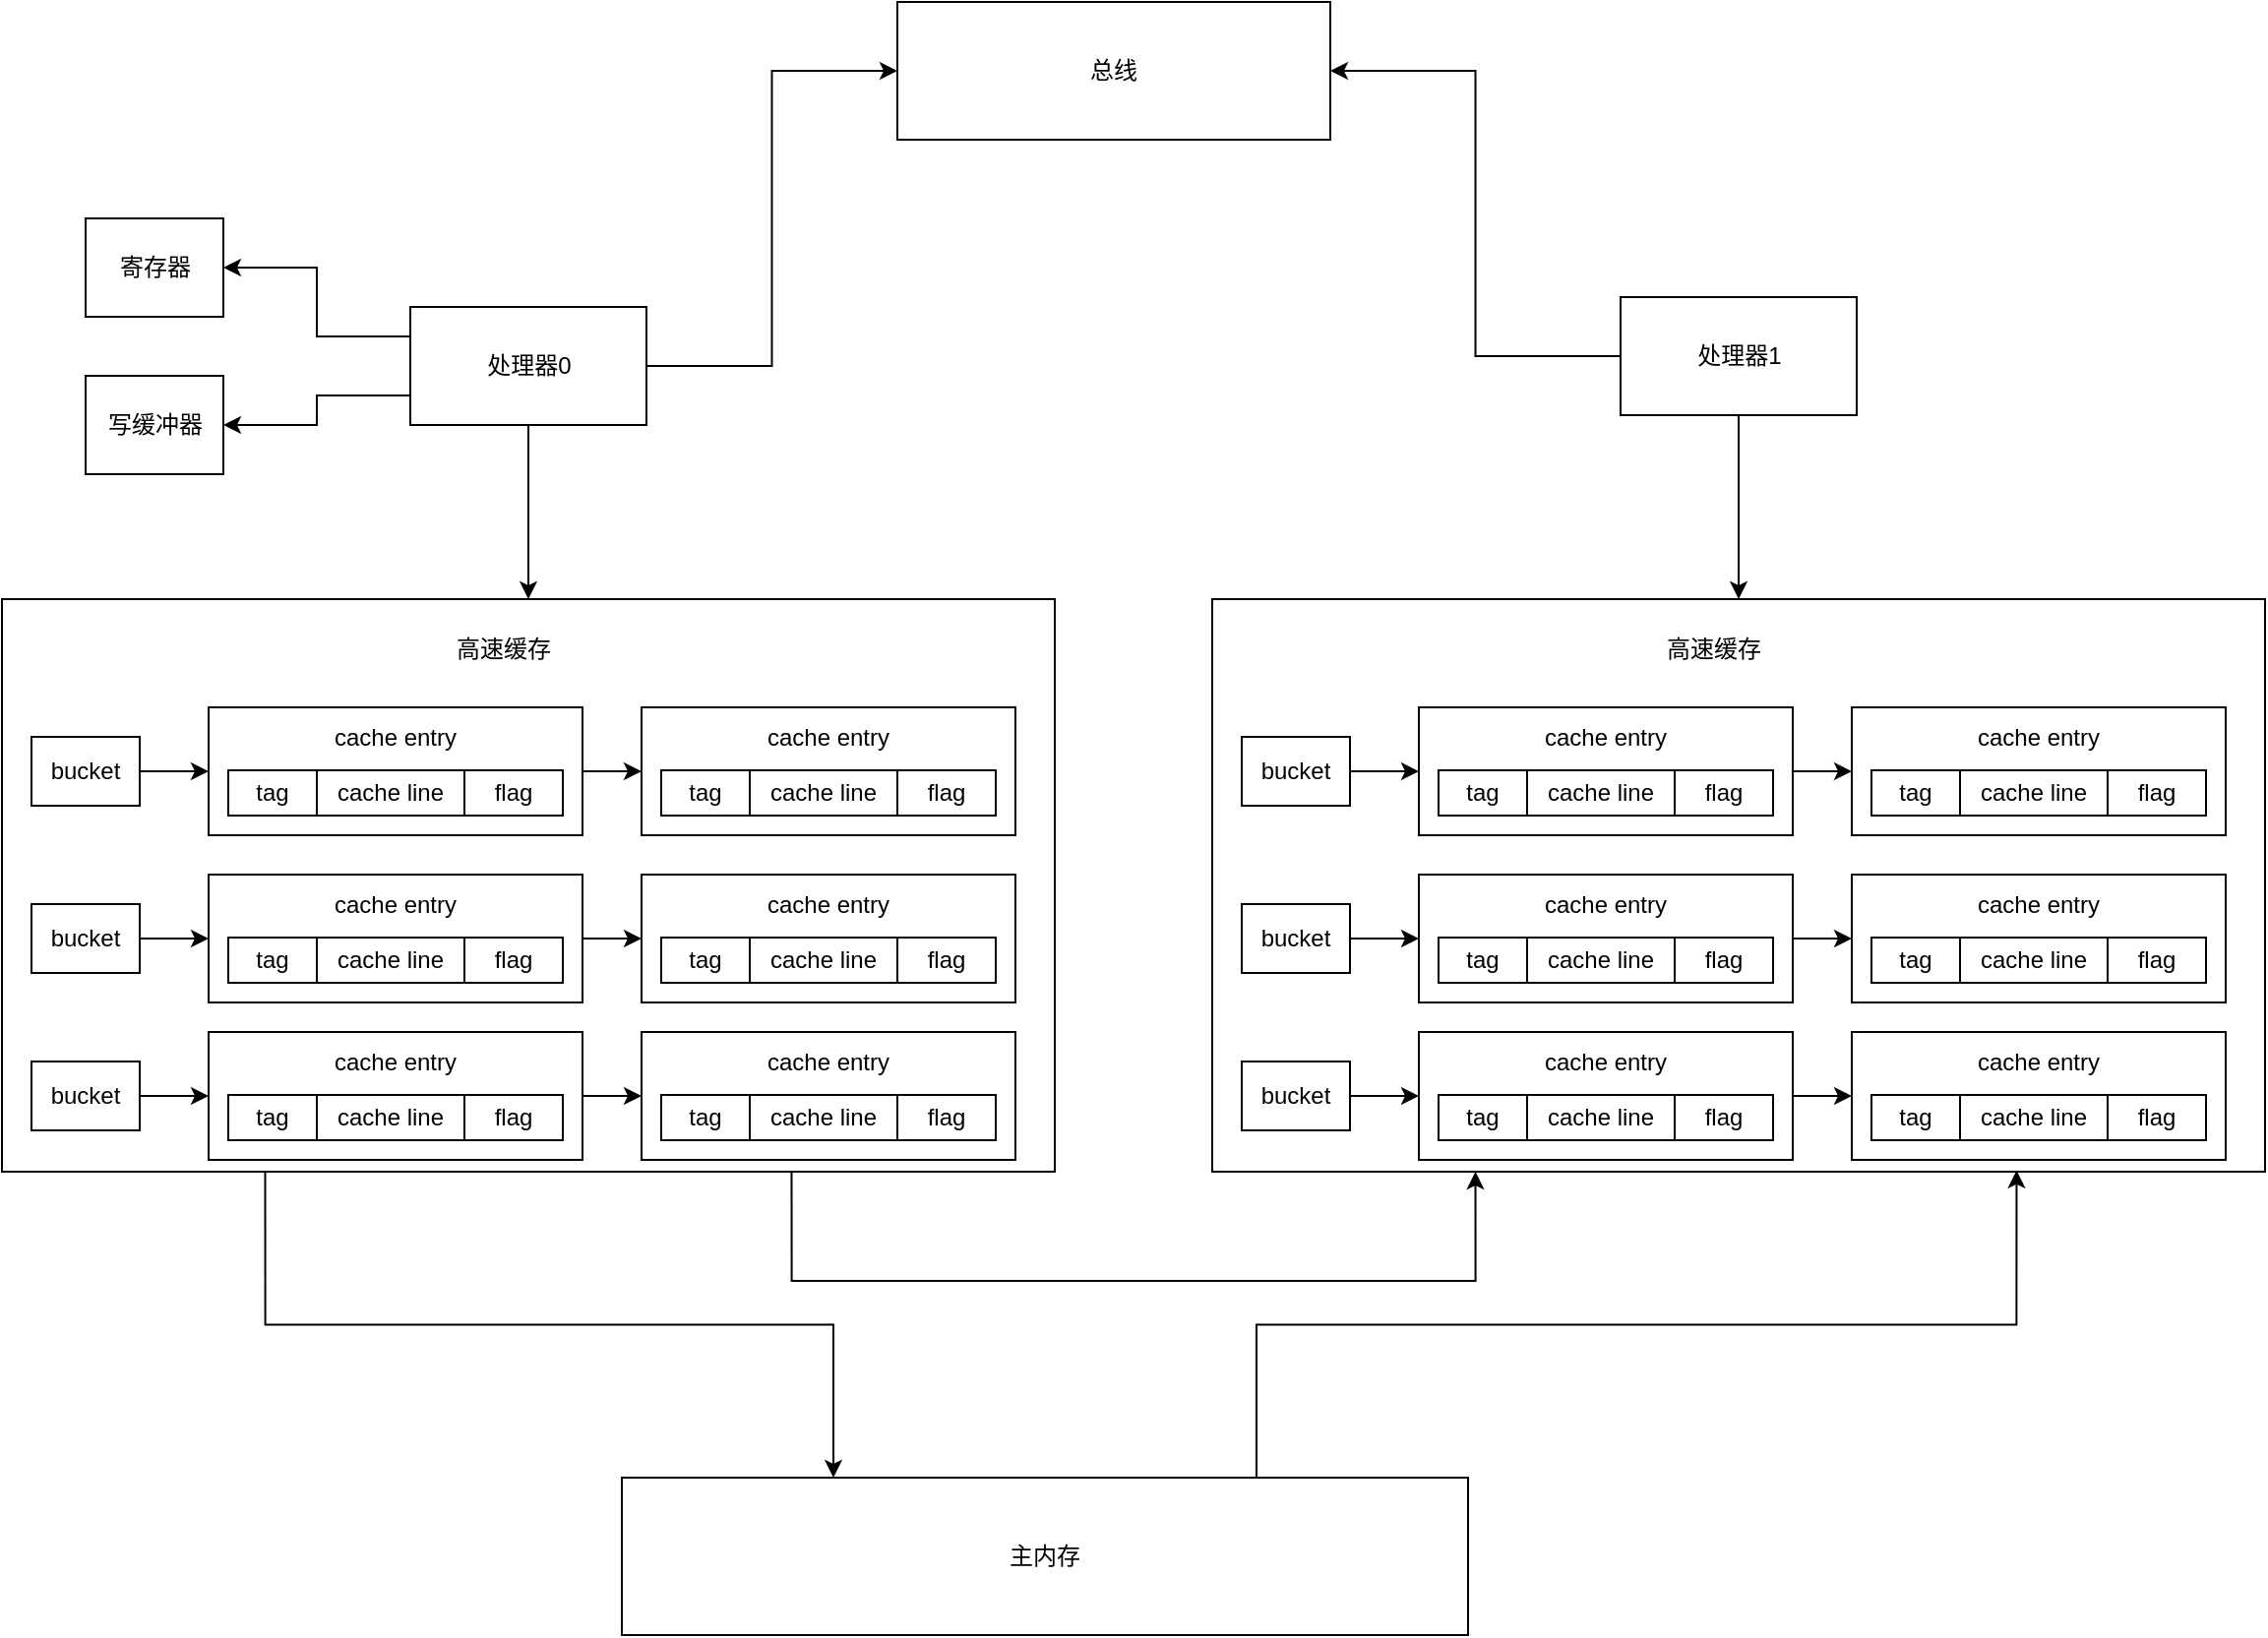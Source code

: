 <mxfile version="12.2.7" type="github" pages="1">
  <diagram id="qkKtIJuSQpfzUgsx-vMu" name="第 1 页">
    <mxGraphModel dx="1422" dy="762" grid="1" gridSize="10" guides="1" tooltips="1" connect="1" arrows="1" fold="1" page="1" pageScale="1" pageWidth="827" pageHeight="1169" math="0" shadow="0">
      <root>
        <mxCell id="0"/>
        <mxCell id="1" parent="0"/>
        <mxCell id="pzOWb0xTZfx2JlrWzjuM-118" style="edgeStyle=orthogonalEdgeStyle;rounded=0;orthogonalLoop=1;jettySize=auto;html=1;" edge="1" parent="1" source="pzOWb0xTZfx2JlrWzjuM-1" target="pzOWb0xTZfx2JlrWzjuM-2">
          <mxGeometry relative="1" as="geometry"/>
        </mxCell>
        <mxCell id="pzOWb0xTZfx2JlrWzjuM-124" style="edgeStyle=orthogonalEdgeStyle;rounded=0;orthogonalLoop=1;jettySize=auto;html=1;entryX=0;entryY=0.5;entryDx=0;entryDy=0;" edge="1" parent="1" source="pzOWb0xTZfx2JlrWzjuM-1" target="pzOWb0xTZfx2JlrWzjuM-117">
          <mxGeometry relative="1" as="geometry"/>
        </mxCell>
        <mxCell id="pzOWb0xTZfx2JlrWzjuM-126" style="edgeStyle=orthogonalEdgeStyle;rounded=0;orthogonalLoop=1;jettySize=auto;html=1;exitX=0;exitY=0.75;exitDx=0;exitDy=0;entryX=1;entryY=0.5;entryDx=0;entryDy=0;" edge="1" parent="1" source="pzOWb0xTZfx2JlrWzjuM-1" target="pzOWb0xTZfx2JlrWzjuM-4">
          <mxGeometry relative="1" as="geometry"/>
        </mxCell>
        <mxCell id="pzOWb0xTZfx2JlrWzjuM-127" style="edgeStyle=orthogonalEdgeStyle;rounded=0;orthogonalLoop=1;jettySize=auto;html=1;exitX=0;exitY=0.25;exitDx=0;exitDy=0;entryX=1;entryY=0.5;entryDx=0;entryDy=0;" edge="1" parent="1" source="pzOWb0xTZfx2JlrWzjuM-1" target="pzOWb0xTZfx2JlrWzjuM-3">
          <mxGeometry relative="1" as="geometry"/>
        </mxCell>
        <mxCell id="pzOWb0xTZfx2JlrWzjuM-1" value="处理器0" style="rounded=0;whiteSpace=wrap;html=1;" vertex="1" parent="1">
          <mxGeometry x="232.5" y="195" width="120" height="60" as="geometry"/>
        </mxCell>
        <mxCell id="pzOWb0xTZfx2JlrWzjuM-119" style="edgeStyle=orthogonalEdgeStyle;rounded=0;orthogonalLoop=1;jettySize=auto;html=1;exitX=0.25;exitY=1;exitDx=0;exitDy=0;entryX=0.25;entryY=0;entryDx=0;entryDy=0;" edge="1" parent="1" source="pzOWb0xTZfx2JlrWzjuM-2" target="pzOWb0xTZfx2JlrWzjuM-5">
          <mxGeometry relative="1" as="geometry"/>
        </mxCell>
        <mxCell id="pzOWb0xTZfx2JlrWzjuM-120" style="edgeStyle=orthogonalEdgeStyle;rounded=0;orthogonalLoop=1;jettySize=auto;html=1;exitX=0.75;exitY=1;exitDx=0;exitDy=0;entryX=0.25;entryY=1;entryDx=0;entryDy=0;" edge="1" parent="1" source="pzOWb0xTZfx2JlrWzjuM-2" target="pzOWb0xTZfx2JlrWzjuM-76">
          <mxGeometry relative="1" as="geometry">
            <Array as="points">
              <mxPoint x="426" y="690"/>
              <mxPoint x="774" y="690"/>
            </Array>
          </mxGeometry>
        </mxCell>
        <mxCell id="pzOWb0xTZfx2JlrWzjuM-2" value="" style="rounded=0;whiteSpace=wrap;html=1;" vertex="1" parent="1">
          <mxGeometry x="25" y="343.5" width="535" height="291" as="geometry"/>
        </mxCell>
        <mxCell id="pzOWb0xTZfx2JlrWzjuM-3" value="寄存器" style="rounded=0;whiteSpace=wrap;html=1;" vertex="1" parent="1">
          <mxGeometry x="67.5" y="150" width="70" height="50" as="geometry"/>
        </mxCell>
        <mxCell id="pzOWb0xTZfx2JlrWzjuM-4" value="写缓冲器" style="rounded=0;whiteSpace=wrap;html=1;" vertex="1" parent="1">
          <mxGeometry x="67.5" y="230" width="70" height="50" as="geometry"/>
        </mxCell>
        <mxCell id="pzOWb0xTZfx2JlrWzjuM-121" style="edgeStyle=orthogonalEdgeStyle;rounded=0;orthogonalLoop=1;jettySize=auto;html=1;exitX=0.75;exitY=0;exitDx=0;exitDy=0;entryX=0.764;entryY=0.998;entryDx=0;entryDy=0;entryPerimeter=0;" edge="1" parent="1" source="pzOWb0xTZfx2JlrWzjuM-5" target="pzOWb0xTZfx2JlrWzjuM-76">
          <mxGeometry relative="1" as="geometry"/>
        </mxCell>
        <mxCell id="pzOWb0xTZfx2JlrWzjuM-5" value="主内存" style="rounded=0;whiteSpace=wrap;html=1;" vertex="1" parent="1">
          <mxGeometry x="340" y="790" width="430" height="80" as="geometry"/>
        </mxCell>
        <mxCell id="pzOWb0xTZfx2JlrWzjuM-6" value="高速缓存" style="text;html=1;strokeColor=none;fillColor=none;align=center;verticalAlign=middle;whiteSpace=wrap;rounded=0;" vertex="1" parent="1">
          <mxGeometry x="240" y="363.5" width="80" height="10" as="geometry"/>
        </mxCell>
        <mxCell id="pzOWb0xTZfx2JlrWzjuM-31" style="edgeStyle=orthogonalEdgeStyle;rounded=0;orthogonalLoop=1;jettySize=auto;html=1;entryX=0;entryY=0.5;entryDx=0;entryDy=0;" edge="1" parent="1" source="pzOWb0xTZfx2JlrWzjuM-7" target="pzOWb0xTZfx2JlrWzjuM-10">
          <mxGeometry relative="1" as="geometry"/>
        </mxCell>
        <mxCell id="pzOWb0xTZfx2JlrWzjuM-7" value="bucket" style="rounded=0;whiteSpace=wrap;html=1;" vertex="1" parent="1">
          <mxGeometry x="40" y="413.5" width="55" height="35" as="geometry"/>
        </mxCell>
        <mxCell id="pzOWb0xTZfx2JlrWzjuM-32" style="edgeStyle=orthogonalEdgeStyle;rounded=0;orthogonalLoop=1;jettySize=auto;html=1;exitX=1;exitY=0.5;exitDx=0;exitDy=0;entryX=0;entryY=0.5;entryDx=0;entryDy=0;" edge="1" parent="1" source="pzOWb0xTZfx2JlrWzjuM-10" target="pzOWb0xTZfx2JlrWzjuM-25">
          <mxGeometry relative="1" as="geometry"/>
        </mxCell>
        <mxCell id="pzOWb0xTZfx2JlrWzjuM-10" value="" style="rounded=0;whiteSpace=wrap;html=1;" vertex="1" parent="1">
          <mxGeometry x="130" y="398.5" width="190" height="65" as="geometry"/>
        </mxCell>
        <mxCell id="pzOWb0xTZfx2JlrWzjuM-11" value="cache entry" style="text;html=1;strokeColor=none;fillColor=none;align=center;verticalAlign=middle;whiteSpace=wrap;rounded=0;" vertex="1" parent="1">
          <mxGeometry x="185" y="406" width="80" height="15" as="geometry"/>
        </mxCell>
        <mxCell id="pzOWb0xTZfx2JlrWzjuM-16" value="tag" style="rounded=0;whiteSpace=wrap;html=1;" vertex="1" parent="1">
          <mxGeometry x="140" y="430.5" width="45" height="23" as="geometry"/>
        </mxCell>
        <mxCell id="pzOWb0xTZfx2JlrWzjuM-18" value="cache line" style="rounded=0;whiteSpace=wrap;html=1;" vertex="1" parent="1">
          <mxGeometry x="185" y="430.5" width="75" height="23" as="geometry"/>
        </mxCell>
        <mxCell id="pzOWb0xTZfx2JlrWzjuM-19" value="flag" style="rounded=0;whiteSpace=wrap;html=1;" vertex="1" parent="1">
          <mxGeometry x="260" y="430.5" width="50" height="23" as="geometry"/>
        </mxCell>
        <mxCell id="pzOWb0xTZfx2JlrWzjuM-25" value="" style="rounded=0;whiteSpace=wrap;html=1;" vertex="1" parent="1">
          <mxGeometry x="350" y="398.5" width="190" height="65" as="geometry"/>
        </mxCell>
        <mxCell id="pzOWb0xTZfx2JlrWzjuM-26" value="cache entry" style="text;html=1;strokeColor=none;fillColor=none;align=center;verticalAlign=middle;whiteSpace=wrap;rounded=0;" vertex="1" parent="1">
          <mxGeometry x="405" y="406" width="80" height="15" as="geometry"/>
        </mxCell>
        <mxCell id="pzOWb0xTZfx2JlrWzjuM-27" value="tag" style="rounded=0;whiteSpace=wrap;html=1;" vertex="1" parent="1">
          <mxGeometry x="360" y="430.5" width="45" height="23" as="geometry"/>
        </mxCell>
        <mxCell id="pzOWb0xTZfx2JlrWzjuM-28" value="cache line" style="rounded=0;whiteSpace=wrap;html=1;" vertex="1" parent="1">
          <mxGeometry x="405" y="430.5" width="75" height="23" as="geometry"/>
        </mxCell>
        <mxCell id="pzOWb0xTZfx2JlrWzjuM-29" value="flag" style="rounded=0;whiteSpace=wrap;html=1;" vertex="1" parent="1">
          <mxGeometry x="480" y="430.5" width="50" height="23" as="geometry"/>
        </mxCell>
        <mxCell id="pzOWb0xTZfx2JlrWzjuM-49" style="edgeStyle=orthogonalEdgeStyle;rounded=0;orthogonalLoop=1;jettySize=auto;html=1;entryX=0;entryY=0.5;entryDx=0;entryDy=0;" edge="1" parent="1" source="pzOWb0xTZfx2JlrWzjuM-50" target="pzOWb0xTZfx2JlrWzjuM-52">
          <mxGeometry relative="1" as="geometry"/>
        </mxCell>
        <mxCell id="pzOWb0xTZfx2JlrWzjuM-50" value="bucket" style="rounded=0;whiteSpace=wrap;html=1;" vertex="1" parent="1">
          <mxGeometry x="40" y="498.5" width="55" height="35" as="geometry"/>
        </mxCell>
        <mxCell id="pzOWb0xTZfx2JlrWzjuM-51" style="edgeStyle=orthogonalEdgeStyle;rounded=0;orthogonalLoop=1;jettySize=auto;html=1;exitX=1;exitY=0.5;exitDx=0;exitDy=0;entryX=0;entryY=0.5;entryDx=0;entryDy=0;" edge="1" parent="1" source="pzOWb0xTZfx2JlrWzjuM-52" target="pzOWb0xTZfx2JlrWzjuM-57">
          <mxGeometry relative="1" as="geometry"/>
        </mxCell>
        <mxCell id="pzOWb0xTZfx2JlrWzjuM-52" value="" style="rounded=0;whiteSpace=wrap;html=1;" vertex="1" parent="1">
          <mxGeometry x="130" y="483.5" width="190" height="65" as="geometry"/>
        </mxCell>
        <mxCell id="pzOWb0xTZfx2JlrWzjuM-53" value="cache entry" style="text;html=1;strokeColor=none;fillColor=none;align=center;verticalAlign=middle;whiteSpace=wrap;rounded=0;" vertex="1" parent="1">
          <mxGeometry x="185" y="491" width="80" height="15" as="geometry"/>
        </mxCell>
        <mxCell id="pzOWb0xTZfx2JlrWzjuM-54" value="tag" style="rounded=0;whiteSpace=wrap;html=1;" vertex="1" parent="1">
          <mxGeometry x="140" y="515.5" width="45" height="23" as="geometry"/>
        </mxCell>
        <mxCell id="pzOWb0xTZfx2JlrWzjuM-55" value="cache line" style="rounded=0;whiteSpace=wrap;html=1;" vertex="1" parent="1">
          <mxGeometry x="185" y="515.5" width="75" height="23" as="geometry"/>
        </mxCell>
        <mxCell id="pzOWb0xTZfx2JlrWzjuM-56" value="flag" style="rounded=0;whiteSpace=wrap;html=1;" vertex="1" parent="1">
          <mxGeometry x="260" y="515.5" width="50" height="23" as="geometry"/>
        </mxCell>
        <mxCell id="pzOWb0xTZfx2JlrWzjuM-57" value="" style="rounded=0;whiteSpace=wrap;html=1;" vertex="1" parent="1">
          <mxGeometry x="350" y="483.5" width="190" height="65" as="geometry"/>
        </mxCell>
        <mxCell id="pzOWb0xTZfx2JlrWzjuM-58" value="cache entry" style="text;html=1;strokeColor=none;fillColor=none;align=center;verticalAlign=middle;whiteSpace=wrap;rounded=0;" vertex="1" parent="1">
          <mxGeometry x="405" y="491" width="80" height="15" as="geometry"/>
        </mxCell>
        <mxCell id="pzOWb0xTZfx2JlrWzjuM-59" value="tag" style="rounded=0;whiteSpace=wrap;html=1;" vertex="1" parent="1">
          <mxGeometry x="360" y="515.5" width="45" height="23" as="geometry"/>
        </mxCell>
        <mxCell id="pzOWb0xTZfx2JlrWzjuM-60" value="cache line" style="rounded=0;whiteSpace=wrap;html=1;" vertex="1" parent="1">
          <mxGeometry x="405" y="515.5" width="75" height="23" as="geometry"/>
        </mxCell>
        <mxCell id="pzOWb0xTZfx2JlrWzjuM-61" value="flag" style="rounded=0;whiteSpace=wrap;html=1;" vertex="1" parent="1">
          <mxGeometry x="480" y="515.5" width="50" height="23" as="geometry"/>
        </mxCell>
        <mxCell id="pzOWb0xTZfx2JlrWzjuM-62" style="edgeStyle=orthogonalEdgeStyle;rounded=0;orthogonalLoop=1;jettySize=auto;html=1;entryX=0;entryY=0.5;entryDx=0;entryDy=0;" edge="1" parent="1" source="pzOWb0xTZfx2JlrWzjuM-63" target="pzOWb0xTZfx2JlrWzjuM-65">
          <mxGeometry relative="1" as="geometry"/>
        </mxCell>
        <mxCell id="pzOWb0xTZfx2JlrWzjuM-63" value="bucket" style="rounded=0;whiteSpace=wrap;html=1;" vertex="1" parent="1">
          <mxGeometry x="40" y="578.5" width="55" height="35" as="geometry"/>
        </mxCell>
        <mxCell id="pzOWb0xTZfx2JlrWzjuM-64" style="edgeStyle=orthogonalEdgeStyle;rounded=0;orthogonalLoop=1;jettySize=auto;html=1;exitX=1;exitY=0.5;exitDx=0;exitDy=0;entryX=0;entryY=0.5;entryDx=0;entryDy=0;" edge="1" parent="1" source="pzOWb0xTZfx2JlrWzjuM-65" target="pzOWb0xTZfx2JlrWzjuM-70">
          <mxGeometry relative="1" as="geometry"/>
        </mxCell>
        <mxCell id="pzOWb0xTZfx2JlrWzjuM-65" value="" style="rounded=0;whiteSpace=wrap;html=1;" vertex="1" parent="1">
          <mxGeometry x="130" y="563.5" width="190" height="65" as="geometry"/>
        </mxCell>
        <mxCell id="pzOWb0xTZfx2JlrWzjuM-66" value="cache entry" style="text;html=1;strokeColor=none;fillColor=none;align=center;verticalAlign=middle;whiteSpace=wrap;rounded=0;" vertex="1" parent="1">
          <mxGeometry x="185" y="571" width="80" height="15" as="geometry"/>
        </mxCell>
        <mxCell id="pzOWb0xTZfx2JlrWzjuM-67" value="tag" style="rounded=0;whiteSpace=wrap;html=1;" vertex="1" parent="1">
          <mxGeometry x="140" y="595.5" width="45" height="23" as="geometry"/>
        </mxCell>
        <mxCell id="pzOWb0xTZfx2JlrWzjuM-68" value="cache line" style="rounded=0;whiteSpace=wrap;html=1;" vertex="1" parent="1">
          <mxGeometry x="185" y="595.5" width="75" height="23" as="geometry"/>
        </mxCell>
        <mxCell id="pzOWb0xTZfx2JlrWzjuM-69" value="flag" style="rounded=0;whiteSpace=wrap;html=1;" vertex="1" parent="1">
          <mxGeometry x="260" y="595.5" width="50" height="23" as="geometry"/>
        </mxCell>
        <mxCell id="pzOWb0xTZfx2JlrWzjuM-70" value="" style="rounded=0;whiteSpace=wrap;html=1;" vertex="1" parent="1">
          <mxGeometry x="350" y="563.5" width="190" height="65" as="geometry"/>
        </mxCell>
        <mxCell id="pzOWb0xTZfx2JlrWzjuM-71" value="cache entry" style="text;html=1;strokeColor=none;fillColor=none;align=center;verticalAlign=middle;whiteSpace=wrap;rounded=0;" vertex="1" parent="1">
          <mxGeometry x="405" y="571" width="80" height="15" as="geometry"/>
        </mxCell>
        <mxCell id="pzOWb0xTZfx2JlrWzjuM-72" value="tag" style="rounded=0;whiteSpace=wrap;html=1;" vertex="1" parent="1">
          <mxGeometry x="360" y="595.5" width="45" height="23" as="geometry"/>
        </mxCell>
        <mxCell id="pzOWb0xTZfx2JlrWzjuM-73" value="cache line" style="rounded=0;whiteSpace=wrap;html=1;" vertex="1" parent="1">
          <mxGeometry x="405" y="595.5" width="75" height="23" as="geometry"/>
        </mxCell>
        <mxCell id="pzOWb0xTZfx2JlrWzjuM-74" value="flag" style="rounded=0;whiteSpace=wrap;html=1;" vertex="1" parent="1">
          <mxGeometry x="480" y="595.5" width="50" height="23" as="geometry"/>
        </mxCell>
        <mxCell id="pzOWb0xTZfx2JlrWzjuM-76" value="" style="rounded=0;whiteSpace=wrap;html=1;" vertex="1" parent="1">
          <mxGeometry x="640" y="343.5" width="535" height="291" as="geometry"/>
        </mxCell>
        <mxCell id="pzOWb0xTZfx2JlrWzjuM-77" value="高速缓存" style="text;html=1;strokeColor=none;fillColor=none;align=center;verticalAlign=middle;whiteSpace=wrap;rounded=0;" vertex="1" parent="1">
          <mxGeometry x="855" y="363.5" width="80" height="10" as="geometry"/>
        </mxCell>
        <mxCell id="pzOWb0xTZfx2JlrWzjuM-78" style="edgeStyle=orthogonalEdgeStyle;rounded=0;orthogonalLoop=1;jettySize=auto;html=1;entryX=0;entryY=0.5;entryDx=0;entryDy=0;" edge="1" parent="1" source="pzOWb0xTZfx2JlrWzjuM-79" target="pzOWb0xTZfx2JlrWzjuM-81">
          <mxGeometry relative="1" as="geometry"/>
        </mxCell>
        <mxCell id="pzOWb0xTZfx2JlrWzjuM-79" value="bucket" style="rounded=0;whiteSpace=wrap;html=1;" vertex="1" parent="1">
          <mxGeometry x="655" y="413.5" width="55" height="35" as="geometry"/>
        </mxCell>
        <mxCell id="pzOWb0xTZfx2JlrWzjuM-80" style="edgeStyle=orthogonalEdgeStyle;rounded=0;orthogonalLoop=1;jettySize=auto;html=1;exitX=1;exitY=0.5;exitDx=0;exitDy=0;entryX=0;entryY=0.5;entryDx=0;entryDy=0;" edge="1" parent="1" source="pzOWb0xTZfx2JlrWzjuM-81" target="pzOWb0xTZfx2JlrWzjuM-86">
          <mxGeometry relative="1" as="geometry"/>
        </mxCell>
        <mxCell id="pzOWb0xTZfx2JlrWzjuM-81" value="" style="rounded=0;whiteSpace=wrap;html=1;" vertex="1" parent="1">
          <mxGeometry x="745" y="398.5" width="190" height="65" as="geometry"/>
        </mxCell>
        <mxCell id="pzOWb0xTZfx2JlrWzjuM-82" value="cache entry" style="text;html=1;strokeColor=none;fillColor=none;align=center;verticalAlign=middle;whiteSpace=wrap;rounded=0;" vertex="1" parent="1">
          <mxGeometry x="800" y="406" width="80" height="15" as="geometry"/>
        </mxCell>
        <mxCell id="pzOWb0xTZfx2JlrWzjuM-83" value="tag" style="rounded=0;whiteSpace=wrap;html=1;" vertex="1" parent="1">
          <mxGeometry x="755" y="430.5" width="45" height="23" as="geometry"/>
        </mxCell>
        <mxCell id="pzOWb0xTZfx2JlrWzjuM-84" value="cache line" style="rounded=0;whiteSpace=wrap;html=1;" vertex="1" parent="1">
          <mxGeometry x="800" y="430.5" width="75" height="23" as="geometry"/>
        </mxCell>
        <mxCell id="pzOWb0xTZfx2JlrWzjuM-85" value="flag" style="rounded=0;whiteSpace=wrap;html=1;" vertex="1" parent="1">
          <mxGeometry x="875" y="430.5" width="50" height="23" as="geometry"/>
        </mxCell>
        <mxCell id="pzOWb0xTZfx2JlrWzjuM-86" value="" style="rounded=0;whiteSpace=wrap;html=1;" vertex="1" parent="1">
          <mxGeometry x="965" y="398.5" width="190" height="65" as="geometry"/>
        </mxCell>
        <mxCell id="pzOWb0xTZfx2JlrWzjuM-87" value="cache entry" style="text;html=1;strokeColor=none;fillColor=none;align=center;verticalAlign=middle;whiteSpace=wrap;rounded=0;" vertex="1" parent="1">
          <mxGeometry x="1020" y="406" width="80" height="15" as="geometry"/>
        </mxCell>
        <mxCell id="pzOWb0xTZfx2JlrWzjuM-88" value="tag" style="rounded=0;whiteSpace=wrap;html=1;" vertex="1" parent="1">
          <mxGeometry x="975" y="430.5" width="45" height="23" as="geometry"/>
        </mxCell>
        <mxCell id="pzOWb0xTZfx2JlrWzjuM-89" value="cache line" style="rounded=0;whiteSpace=wrap;html=1;" vertex="1" parent="1">
          <mxGeometry x="1020" y="430.5" width="75" height="23" as="geometry"/>
        </mxCell>
        <mxCell id="pzOWb0xTZfx2JlrWzjuM-90" value="flag" style="rounded=0;whiteSpace=wrap;html=1;" vertex="1" parent="1">
          <mxGeometry x="1095" y="430.5" width="50" height="23" as="geometry"/>
        </mxCell>
        <mxCell id="pzOWb0xTZfx2JlrWzjuM-91" style="edgeStyle=orthogonalEdgeStyle;rounded=0;orthogonalLoop=1;jettySize=auto;html=1;entryX=0;entryY=0.5;entryDx=0;entryDy=0;" edge="1" parent="1" source="pzOWb0xTZfx2JlrWzjuM-92" target="pzOWb0xTZfx2JlrWzjuM-94">
          <mxGeometry relative="1" as="geometry"/>
        </mxCell>
        <mxCell id="pzOWb0xTZfx2JlrWzjuM-92" value="bucket" style="rounded=0;whiteSpace=wrap;html=1;" vertex="1" parent="1">
          <mxGeometry x="655" y="498.5" width="55" height="35" as="geometry"/>
        </mxCell>
        <mxCell id="pzOWb0xTZfx2JlrWzjuM-93" style="edgeStyle=orthogonalEdgeStyle;rounded=0;orthogonalLoop=1;jettySize=auto;html=1;exitX=1;exitY=0.5;exitDx=0;exitDy=0;entryX=0;entryY=0.5;entryDx=0;entryDy=0;" edge="1" parent="1" source="pzOWb0xTZfx2JlrWzjuM-94" target="pzOWb0xTZfx2JlrWzjuM-99">
          <mxGeometry relative="1" as="geometry"/>
        </mxCell>
        <mxCell id="pzOWb0xTZfx2JlrWzjuM-94" value="" style="rounded=0;whiteSpace=wrap;html=1;" vertex="1" parent="1">
          <mxGeometry x="745" y="483.5" width="190" height="65" as="geometry"/>
        </mxCell>
        <mxCell id="pzOWb0xTZfx2JlrWzjuM-95" value="cache entry" style="text;html=1;strokeColor=none;fillColor=none;align=center;verticalAlign=middle;whiteSpace=wrap;rounded=0;" vertex="1" parent="1">
          <mxGeometry x="800" y="491" width="80" height="15" as="geometry"/>
        </mxCell>
        <mxCell id="pzOWb0xTZfx2JlrWzjuM-96" value="tag" style="rounded=0;whiteSpace=wrap;html=1;" vertex="1" parent="1">
          <mxGeometry x="755" y="515.5" width="45" height="23" as="geometry"/>
        </mxCell>
        <mxCell id="pzOWb0xTZfx2JlrWzjuM-97" value="cache line" style="rounded=0;whiteSpace=wrap;html=1;" vertex="1" parent="1">
          <mxGeometry x="800" y="515.5" width="75" height="23" as="geometry"/>
        </mxCell>
        <mxCell id="pzOWb0xTZfx2JlrWzjuM-98" value="flag" style="rounded=0;whiteSpace=wrap;html=1;" vertex="1" parent="1">
          <mxGeometry x="875" y="515.5" width="50" height="23" as="geometry"/>
        </mxCell>
        <mxCell id="pzOWb0xTZfx2JlrWzjuM-99" value="" style="rounded=0;whiteSpace=wrap;html=1;" vertex="1" parent="1">
          <mxGeometry x="965" y="483.5" width="190" height="65" as="geometry"/>
        </mxCell>
        <mxCell id="pzOWb0xTZfx2JlrWzjuM-100" value="cache entry" style="text;html=1;strokeColor=none;fillColor=none;align=center;verticalAlign=middle;whiteSpace=wrap;rounded=0;" vertex="1" parent="1">
          <mxGeometry x="1020" y="491" width="80" height="15" as="geometry"/>
        </mxCell>
        <mxCell id="pzOWb0xTZfx2JlrWzjuM-101" value="tag" style="rounded=0;whiteSpace=wrap;html=1;" vertex="1" parent="1">
          <mxGeometry x="975" y="515.5" width="45" height="23" as="geometry"/>
        </mxCell>
        <mxCell id="pzOWb0xTZfx2JlrWzjuM-102" value="cache line" style="rounded=0;whiteSpace=wrap;html=1;" vertex="1" parent="1">
          <mxGeometry x="1020" y="515.5" width="75" height="23" as="geometry"/>
        </mxCell>
        <mxCell id="pzOWb0xTZfx2JlrWzjuM-103" value="flag" style="rounded=0;whiteSpace=wrap;html=1;" vertex="1" parent="1">
          <mxGeometry x="1095" y="515.5" width="50" height="23" as="geometry"/>
        </mxCell>
        <mxCell id="pzOWb0xTZfx2JlrWzjuM-104" style="edgeStyle=orthogonalEdgeStyle;rounded=0;orthogonalLoop=1;jettySize=auto;html=1;entryX=0;entryY=0.5;entryDx=0;entryDy=0;" edge="1" parent="1" source="pzOWb0xTZfx2JlrWzjuM-105" target="pzOWb0xTZfx2JlrWzjuM-107">
          <mxGeometry relative="1" as="geometry"/>
        </mxCell>
        <mxCell id="pzOWb0xTZfx2JlrWzjuM-105" value="bucket" style="rounded=0;whiteSpace=wrap;html=1;" vertex="1" parent="1">
          <mxGeometry x="655" y="578.5" width="55" height="35" as="geometry"/>
        </mxCell>
        <mxCell id="pzOWb0xTZfx2JlrWzjuM-106" style="edgeStyle=orthogonalEdgeStyle;rounded=0;orthogonalLoop=1;jettySize=auto;html=1;exitX=1;exitY=0.5;exitDx=0;exitDy=0;entryX=0;entryY=0.5;entryDx=0;entryDy=0;" edge="1" parent="1" source="pzOWb0xTZfx2JlrWzjuM-107" target="pzOWb0xTZfx2JlrWzjuM-112">
          <mxGeometry relative="1" as="geometry"/>
        </mxCell>
        <mxCell id="pzOWb0xTZfx2JlrWzjuM-107" value="" style="rounded=0;whiteSpace=wrap;html=1;" vertex="1" parent="1">
          <mxGeometry x="745" y="563.5" width="190" height="65" as="geometry"/>
        </mxCell>
        <mxCell id="pzOWb0xTZfx2JlrWzjuM-108" value="cache entry" style="text;html=1;strokeColor=none;fillColor=none;align=center;verticalAlign=middle;whiteSpace=wrap;rounded=0;" vertex="1" parent="1">
          <mxGeometry x="800" y="571" width="80" height="15" as="geometry"/>
        </mxCell>
        <mxCell id="pzOWb0xTZfx2JlrWzjuM-109" value="tag" style="rounded=0;whiteSpace=wrap;html=1;" vertex="1" parent="1">
          <mxGeometry x="755" y="595.5" width="45" height="23" as="geometry"/>
        </mxCell>
        <mxCell id="pzOWb0xTZfx2JlrWzjuM-110" value="cache line" style="rounded=0;whiteSpace=wrap;html=1;" vertex="1" parent="1">
          <mxGeometry x="800" y="595.5" width="75" height="23" as="geometry"/>
        </mxCell>
        <mxCell id="pzOWb0xTZfx2JlrWzjuM-111" value="flag" style="rounded=0;whiteSpace=wrap;html=1;" vertex="1" parent="1">
          <mxGeometry x="875" y="595.5" width="50" height="23" as="geometry"/>
        </mxCell>
        <mxCell id="pzOWb0xTZfx2JlrWzjuM-112" value="" style="rounded=0;whiteSpace=wrap;html=1;" vertex="1" parent="1">
          <mxGeometry x="965" y="563.5" width="190" height="65" as="geometry"/>
        </mxCell>
        <mxCell id="pzOWb0xTZfx2JlrWzjuM-113" value="cache entry" style="text;html=1;strokeColor=none;fillColor=none;align=center;verticalAlign=middle;whiteSpace=wrap;rounded=0;" vertex="1" parent="1">
          <mxGeometry x="1020" y="571" width="80" height="15" as="geometry"/>
        </mxCell>
        <mxCell id="pzOWb0xTZfx2JlrWzjuM-114" value="tag" style="rounded=0;whiteSpace=wrap;html=1;" vertex="1" parent="1">
          <mxGeometry x="975" y="595.5" width="45" height="23" as="geometry"/>
        </mxCell>
        <mxCell id="pzOWb0xTZfx2JlrWzjuM-115" value="cache line" style="rounded=0;whiteSpace=wrap;html=1;" vertex="1" parent="1">
          <mxGeometry x="1020" y="595.5" width="75" height="23" as="geometry"/>
        </mxCell>
        <mxCell id="pzOWb0xTZfx2JlrWzjuM-116" value="flag" style="rounded=0;whiteSpace=wrap;html=1;" vertex="1" parent="1">
          <mxGeometry x="1095" y="595.5" width="50" height="23" as="geometry"/>
        </mxCell>
        <mxCell id="pzOWb0xTZfx2JlrWzjuM-117" value="总线" style="rounded=0;whiteSpace=wrap;html=1;" vertex="1" parent="1">
          <mxGeometry x="480" y="40" width="220" height="70" as="geometry"/>
        </mxCell>
        <mxCell id="pzOWb0xTZfx2JlrWzjuM-123" style="edgeStyle=orthogonalEdgeStyle;rounded=0;orthogonalLoop=1;jettySize=auto;html=1;entryX=0.5;entryY=0;entryDx=0;entryDy=0;" edge="1" parent="1" source="pzOWb0xTZfx2JlrWzjuM-122" target="pzOWb0xTZfx2JlrWzjuM-76">
          <mxGeometry relative="1" as="geometry"/>
        </mxCell>
        <mxCell id="pzOWb0xTZfx2JlrWzjuM-125" style="edgeStyle=orthogonalEdgeStyle;rounded=0;orthogonalLoop=1;jettySize=auto;html=1;entryX=1;entryY=0.5;entryDx=0;entryDy=0;" edge="1" parent="1" source="pzOWb0xTZfx2JlrWzjuM-122" target="pzOWb0xTZfx2JlrWzjuM-117">
          <mxGeometry relative="1" as="geometry"/>
        </mxCell>
        <mxCell id="pzOWb0xTZfx2JlrWzjuM-122" value="处理器1" style="rounded=0;whiteSpace=wrap;html=1;" vertex="1" parent="1">
          <mxGeometry x="847.5" y="190" width="120" height="60" as="geometry"/>
        </mxCell>
      </root>
    </mxGraphModel>
  </diagram>
</mxfile>
